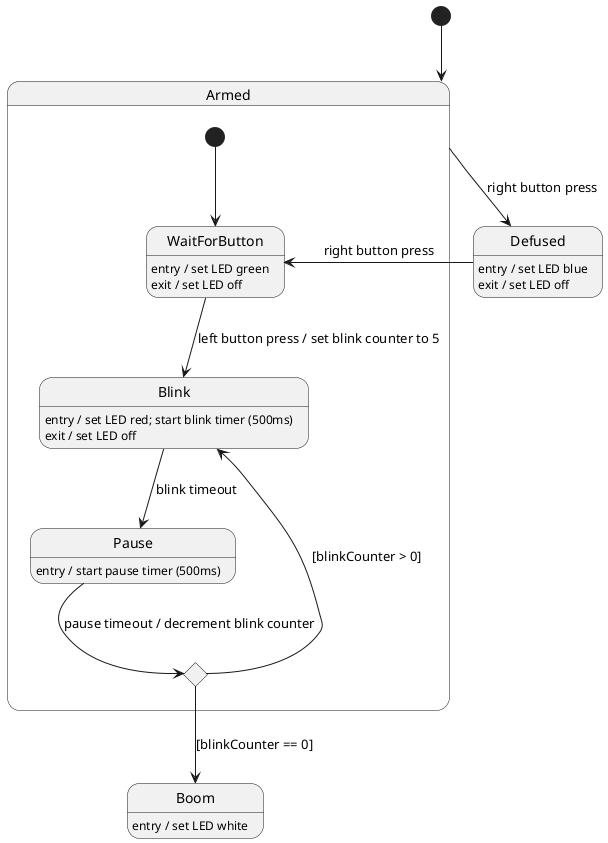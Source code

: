 @startuml time-bomb-state-diagram
[*] --> Armed
state Armed {
    [*] --> WaitForButton
    state WaitForButton {
        WaitForButton : entry / set LED green
        WaitForButton : exit / set LED off
    }
    state Blink {
        Blink : entry / set LED red; start blink timer (500ms)
        Blink : exit / set LED off
    }
    state Pause {
        Pause : entry / start pause timer (500ms)
    }
    state PauseChoice <<choice>>
}
state Defused {
    Defused : entry / set LED blue
    Defused : exit / set LED off
}
state Boom {
    Boom : entry / set LED white
}
Armed --> Defused : right button press
Defused --> WaitForButton : right button press
PauseChoice --> Boom : [blinkCounter == 0]
WaitForButton --> Blink : left button press / set blink counter to 5
Blink --> Pause : blink timeout
Pause --> PauseChoice : pause timeout / decrement blink counter
PauseChoice --> Blink : [blinkCounter > 0]
@enduml